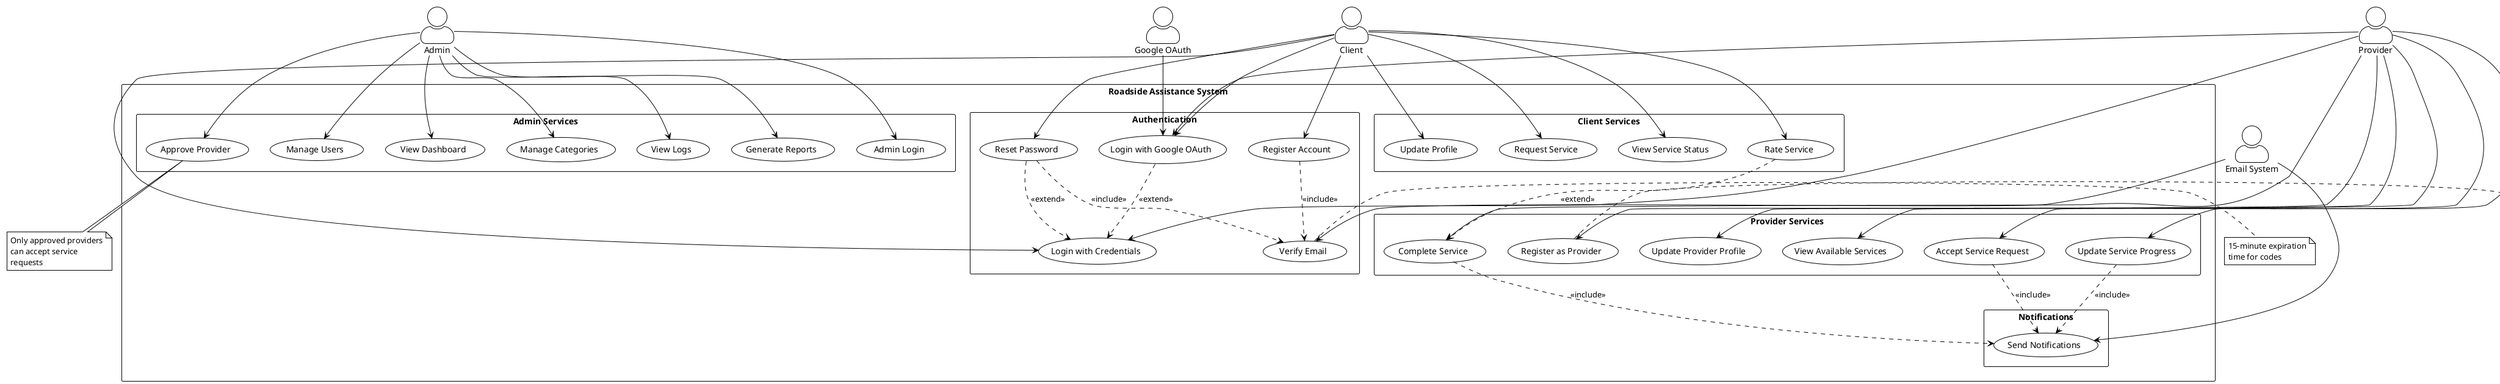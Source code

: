 @startuml RoadsideAssistanceUseCases

!theme plain
skinparam packageStyle rectangle
skinparam actorStyle awesome
skinparam usecaseStyle rectangle

' Define actors
actor Client as client
actor Provider as provider  
actor Admin as admin
actor "Email System" as email
actor "Google OAuth" as google

' Define system boundary
rectangle "Roadside Assistance System" {
  
  package "Authentication" {
    usecase "Register Account" as UC001
    usecase "Login with Credentials" as UC002  
    usecase "Login with Google OAuth" as UC003
    usecase "Reset Password" as UC005
    usecase "Verify Email" as UC024
  }
  
  package "Client Services" {
    usecase "Update Profile" as UC004
    usecase "Request Service" as UC006
    usecase "View Service Status" as UC007
    usecase "Rate Service" as UC008
  }
  
  package "Provider Services" {
    usecase "Register as Provider" as UC009
    usecase "Update Provider Profile" as UC012
    usecase "View Available Services" as UC013
    usecase "Accept Service Request" as UC014
    usecase "Update Service Progress" as UC015
    usecase "Complete Service" as UC016
  }
  
  package "Admin Services" {
    usecase "Admin Login" as UC017
    usecase "Approve Provider" as UC018
    usecase "Manage Users" as UC019
    usecase "View Dashboard" as UC020
    usecase "Manage Categories" as UC021
    usecase "View Logs" as UC022
    usecase "Generate Reports" as UC023
  }
  
  package "Notifications" {
    usecase "Send Notifications" as UC025
  }
}

' Client relationships
client --> UC001
client --> UC002
client --> UC003
client --> UC004
client --> UC005
client --> UC006
client --> UC007
client --> UC008

' Provider relationships  
provider --> UC009
provider --> UC002
provider --> UC003
provider --> UC012
provider --> UC013
provider --> UC014
provider --> UC015
provider --> UC016

' Admin relationships
admin --> UC017
admin --> UC018
admin --> UC019
admin --> UC020
admin --> UC021
admin --> UC022
admin --> UC023

' External system relationships
email --> UC024
email --> UC025
google --> UC003

' Include relationships
UC005 ..> UC024 : <<include>>
UC001 ..> UC024 : <<include>>
UC014 ..> UC025 : <<include>>
UC015 ..> UC025 : <<include>>
UC016 ..> UC025 : <<include>>

' Extend relationships
UC003 ..> UC002 : <<extend>>
UC005 ..> UC002 : <<extend>>
UC008 ..> UC016 : <<extend>>

' Notes
note right of UC009 : Requires admin approval\nbefore providers can\naccept services

note right of UC024 : 15-minute expiration\ntime for codes

note bottom of UC018 : Only approved providers\ncan accept service\nrequests

@enduml
